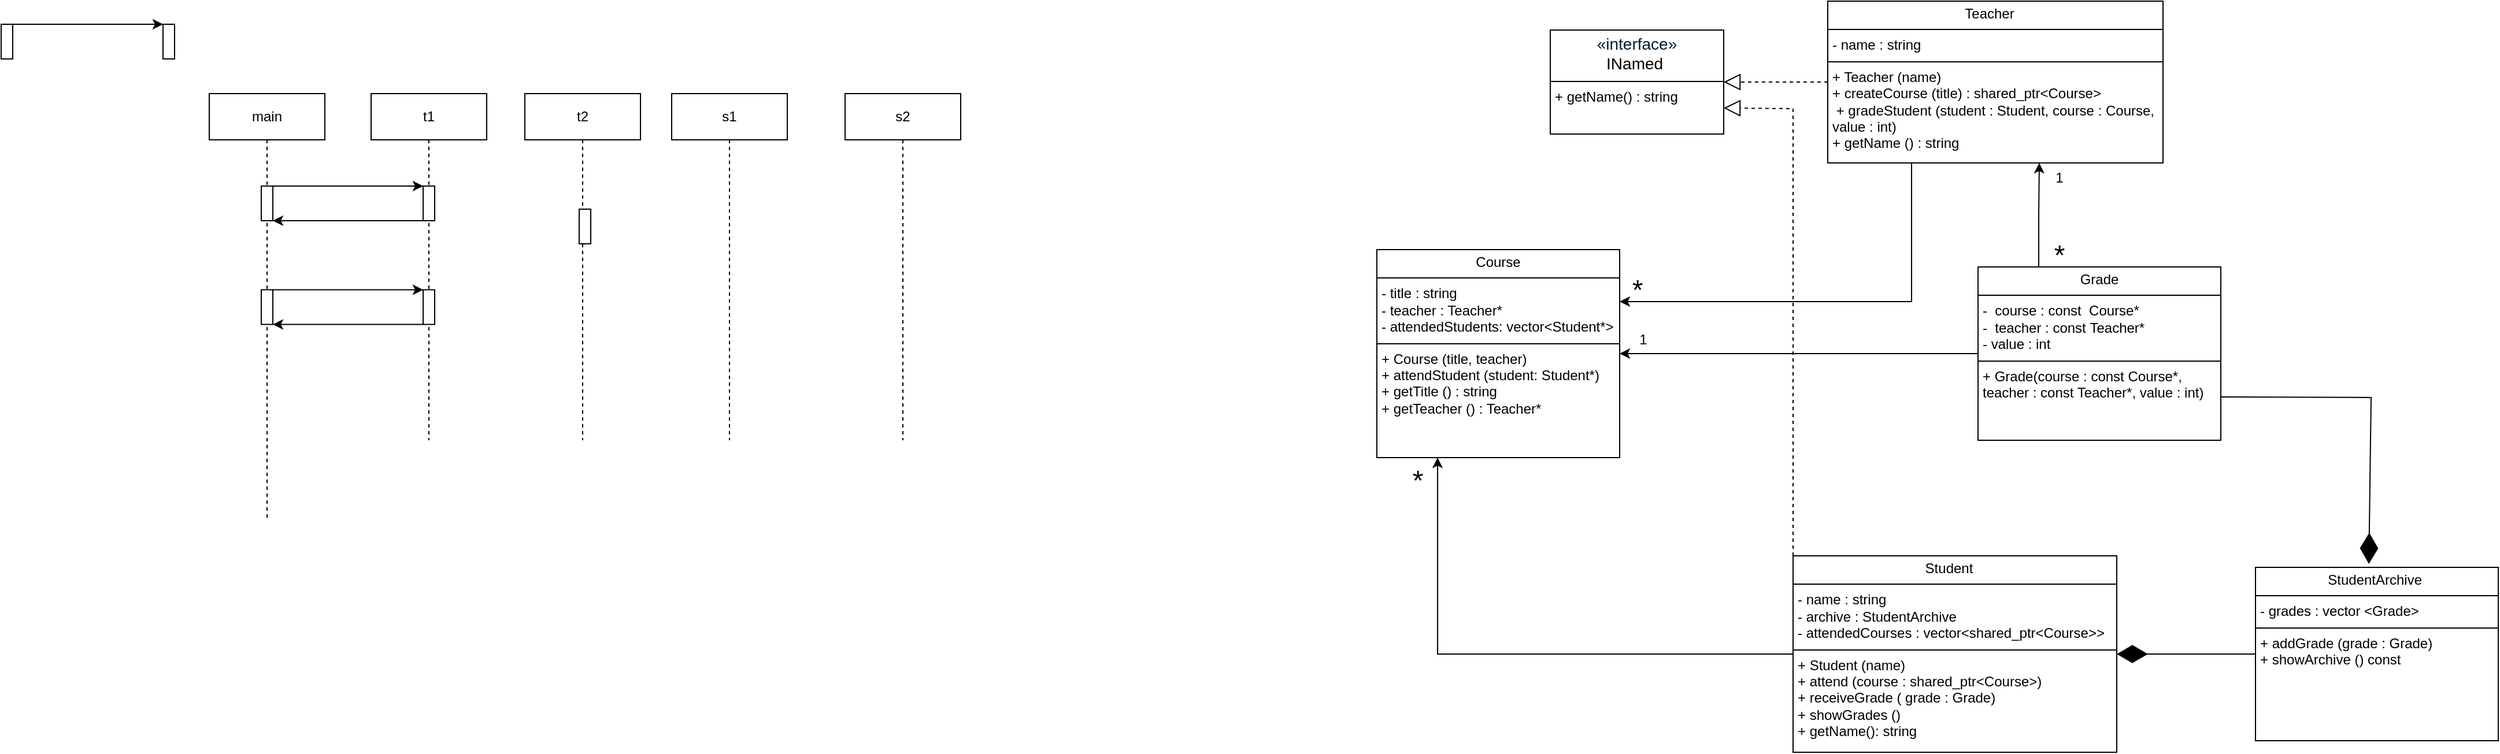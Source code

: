 <mxfile version="28.2.6">
  <diagram name="Страница — 1" id="FpdprK9GnrQmb0ezfpyA">
    <mxGraphModel dx="3319" dy="856" grid="1" gridSize="10" guides="1" tooltips="1" connect="1" arrows="1" fold="1" page="1" pageScale="1" pageWidth="827" pageHeight="1169" math="0" shadow="0">
      <root>
        <mxCell id="0" />
        <mxCell id="1" parent="0" />
        <mxCell id="YYxLuyVm-FRqdjFSCXXY-1" value="&lt;p style=&quot;margin:0px;margin-top:4px;text-align:center;&quot;&gt;Course&lt;/p&gt;&lt;hr size=&quot;1&quot; style=&quot;border-style:solid;&quot;&gt;&lt;p style=&quot;margin:0px;margin-left:4px;&quot;&gt;- title : string&lt;/p&gt;&lt;p style=&quot;margin:0px;margin-left:4px;&quot;&gt;- teacher : Teacher*&lt;br&gt;- attendedStudents: vector&amp;lt;Student*&amp;gt;&lt;/p&gt;&lt;hr size=&quot;1&quot; style=&quot;border-style:solid;&quot;&gt;&lt;p style=&quot;margin:0px;margin-left:4px;&quot;&gt;+ Course (title, teacher)&lt;br&gt;+ attendStudent (student: Student*)&lt;/p&gt;&lt;p style=&quot;margin:0px;margin-left:4px;&quot;&gt;+ getTitle () : string&lt;/p&gt;&lt;p style=&quot;margin:0px;margin-left:4px;&quot;&gt;+ getTeacher () : Teacher*&amp;nbsp;&lt;/p&gt;" style="verticalAlign=top;align=left;overflow=fill;html=1;whiteSpace=wrap;" vertex="1" parent="1">
          <mxGeometry x="-190" y="265" width="210" height="180" as="geometry" />
        </mxCell>
        <mxCell id="YYxLuyVm-FRqdjFSCXXY-2" style="edgeStyle=orthogonalEdgeStyle;rounded=0;orthogonalLoop=1;jettySize=auto;html=1;exitX=0;exitY=0.5;exitDx=0;exitDy=0;entryX=1;entryY=0.5;entryDx=0;entryDy=0;" edge="1" parent="1" source="YYxLuyVm-FRqdjFSCXXY-3" target="YYxLuyVm-FRqdjFSCXXY-1">
          <mxGeometry relative="1" as="geometry" />
        </mxCell>
        <mxCell id="YYxLuyVm-FRqdjFSCXXY-3" value="&lt;p style=&quot;margin:0px;margin-top:4px;text-align:center;&quot;&gt;Grade&lt;/p&gt;&lt;hr size=&quot;1&quot; style=&quot;border-style:solid;&quot;&gt;&lt;p style=&quot;margin:0px;margin-left:4px;&quot;&gt;-&amp;nbsp; course :&amp;nbsp;&lt;span style=&quot;background-color: transparent; color: light-dark(rgb(0, 0, 0), rgb(255, 255, 255));&quot;&gt;const&amp;nbsp;&lt;/span&gt;&lt;span style=&quot;background-color: transparent; color: light-dark(rgb(0, 0, 0), rgb(255, 255, 255));&quot;&gt;&amp;nbsp;&lt;/span&gt;&lt;span style=&quot;background-color: transparent; color: light-dark(rgb(0, 0, 0), rgb(255, 255, 255));&quot;&gt;Course*&lt;/span&gt;&lt;/p&gt;&lt;p style=&quot;margin:0px;margin-left:4px;&quot;&gt;-&amp;nbsp; teacher :&amp;nbsp;&lt;span style=&quot;background-color: transparent; color: light-dark(rgb(0, 0, 0), rgb(255, 255, 255));&quot;&gt;const&amp;nbsp;&lt;/span&gt;&lt;span style=&quot;background-color: transparent; color: light-dark(rgb(0, 0, 0), rgb(255, 255, 255));&quot;&gt;Teacher*&lt;/span&gt;&lt;/p&gt;&lt;p style=&quot;margin:0px;margin-left:4px;&quot;&gt;- value : int&lt;/p&gt;&lt;hr size=&quot;1&quot; style=&quot;border-style:solid;&quot;&gt;&lt;p style=&quot;margin:0px;margin-left:4px;&quot;&gt;+ Grade(course : const Course*, teacher : const Teacher*, value : int)&lt;/p&gt;" style="verticalAlign=top;align=left;overflow=fill;html=1;whiteSpace=wrap;" vertex="1" parent="1">
          <mxGeometry x="330" y="280" width="210" height="150" as="geometry" />
        </mxCell>
        <mxCell id="YYxLuyVm-FRqdjFSCXXY-4" style="edgeStyle=orthogonalEdgeStyle;rounded=0;orthogonalLoop=1;jettySize=auto;html=1;exitX=0;exitY=0.5;exitDx=0;exitDy=0;entryX=0.25;entryY=1;entryDx=0;entryDy=0;" edge="1" parent="1" source="YYxLuyVm-FRqdjFSCXXY-5" target="YYxLuyVm-FRqdjFSCXXY-1">
          <mxGeometry relative="1" as="geometry" />
        </mxCell>
        <mxCell id="YYxLuyVm-FRqdjFSCXXY-5" value="&lt;p style=&quot;margin:0px;margin-top:4px;text-align:center;&quot;&gt;&amp;nbsp;Student&amp;nbsp; &amp;nbsp;&amp;nbsp;&lt;/p&gt;&lt;hr size=&quot;1&quot; style=&quot;border-style:solid;&quot;&gt;&lt;p style=&quot;margin:0px;margin-left:4px;&quot;&gt;- name : string&amp;nbsp;&lt;/p&gt;&lt;p style=&quot;margin:0px;margin-left:4px;&quot;&gt;-&amp;nbsp;&lt;span style=&quot;background-color: transparent;&quot;&gt;archive : StudentArchive&lt;/span&gt;&lt;/p&gt;&lt;p style=&quot;margin:0px;margin-left:4px;&quot;&gt;- attendedCourses : vector&amp;lt;shared_ptr&amp;lt;Course&amp;gt;&amp;gt;&lt;/p&gt;&lt;hr size=&quot;1&quot; style=&quot;border-style:solid;&quot;&gt;&lt;p style=&quot;margin:0px;margin-left:4px;&quot;&gt;+ Student (name)&amp;nbsp;&lt;br&gt;+ attend (course : shared_ptr&amp;lt;Course&amp;gt;)&lt;/p&gt;&lt;p style=&quot;margin:0px;margin-left:4px;&quot;&gt;+ receiveGrade ( grade : Grade)&lt;/p&gt;&lt;p style=&quot;margin:0px;margin-left:4px;&quot;&gt;+ showGrades ()&amp;nbsp;&lt;/p&gt;&lt;p style=&quot;margin:0px;margin-left:4px;&quot;&gt;+ getName(): string&amp;nbsp;&lt;/p&gt;" style="verticalAlign=top;align=left;overflow=fill;html=1;whiteSpace=wrap;" vertex="1" parent="1">
          <mxGeometry x="170" y="530" width="280" height="170" as="geometry" />
        </mxCell>
        <mxCell id="YYxLuyVm-FRqdjFSCXXY-6" style="edgeStyle=orthogonalEdgeStyle;rounded=0;orthogonalLoop=1;jettySize=auto;html=1;exitX=0.25;exitY=1;exitDx=0;exitDy=0;entryX=1;entryY=0.25;entryDx=0;entryDy=0;" edge="1" parent="1" source="YYxLuyVm-FRqdjFSCXXY-7" target="YYxLuyVm-FRqdjFSCXXY-1">
          <mxGeometry relative="1" as="geometry" />
        </mxCell>
        <mxCell id="YYxLuyVm-FRqdjFSCXXY-7" value="&lt;p style=&quot;margin:0px;margin-top:4px;text-align:center;&quot;&gt;&amp;nbsp;Teacher&amp;nbsp; &amp;nbsp;&amp;nbsp;&lt;/p&gt;&lt;hr size=&quot;1&quot; style=&quot;border-style:solid;&quot;&gt;&lt;p style=&quot;margin:0px;margin-left:4px;&quot;&gt;- name : string&amp;nbsp;&lt;/p&gt;&lt;hr size=&quot;1&quot; style=&quot;border-style:solid;&quot;&gt;&lt;p style=&quot;margin:0px;margin-left:4px;&quot;&gt;+ Teacher (name)&amp;nbsp;&lt;br&gt;+ createCourse (title) : shared_ptr&amp;lt;Course&amp;gt;&lt;/p&gt;&lt;p style=&quot;margin:0px;margin-left:4px;&quot;&gt;&amp;nbsp;+ gradeStudent (student : Student, course : Course, value : int)&lt;/p&gt;&lt;p style=&quot;margin:0px;margin-left:4px;&quot;&gt;+ getName () : string&lt;/p&gt;" style="verticalAlign=top;align=left;overflow=fill;html=1;whiteSpace=wrap;" vertex="1" parent="1">
          <mxGeometry x="200" y="50" width="290" height="140" as="geometry" />
        </mxCell>
        <mxCell id="YYxLuyVm-FRqdjFSCXXY-8" value="&lt;p style=&quot;margin:0px;margin-top:4px;text-align:center;&quot;&gt;StudentArchive&amp;nbsp;&lt;/p&gt;&lt;hr size=&quot;1&quot; style=&quot;border-style:solid;&quot;&gt;&lt;p style=&quot;margin:0px;margin-left:4px;&quot;&gt;- grades : vector &amp;lt;Grade&amp;gt;&lt;/p&gt;&lt;hr size=&quot;1&quot; style=&quot;border-style:solid;&quot;&gt;&lt;p style=&quot;margin:0px;margin-left:4px;&quot;&gt;+ addGrade (grade : Grade)&amp;nbsp;&lt;/p&gt;&lt;p style=&quot;margin:0px;margin-left:4px;&quot;&gt;+ showArchive () const&amp;nbsp;&lt;/p&gt;" style="verticalAlign=top;align=left;overflow=fill;html=1;whiteSpace=wrap;" vertex="1" parent="1">
          <mxGeometry x="570" y="540" width="210" height="150" as="geometry" />
        </mxCell>
        <mxCell id="YYxLuyVm-FRqdjFSCXXY-9" value="" style="endArrow=diamondThin;endFill=1;endSize=24;html=1;rounded=0;entryX=1;entryY=0.5;entryDx=0;entryDy=0;exitX=0;exitY=0.5;exitDx=0;exitDy=0;" edge="1" parent="1" source="YYxLuyVm-FRqdjFSCXXY-8" target="YYxLuyVm-FRqdjFSCXXY-5">
          <mxGeometry width="160" relative="1" as="geometry">
            <mxPoint x="500" y="590" as="sourcePoint" />
            <mxPoint x="530" y="440" as="targetPoint" />
            <Array as="points" />
          </mxGeometry>
        </mxCell>
        <mxCell id="YYxLuyVm-FRqdjFSCXXY-10" style="edgeStyle=orthogonalEdgeStyle;rounded=0;orthogonalLoop=1;jettySize=auto;html=1;exitX=0.25;exitY=0;exitDx=0;exitDy=0;entryX=0.631;entryY=1;entryDx=0;entryDy=0;entryPerimeter=0;" edge="1" parent="1" source="YYxLuyVm-FRqdjFSCXXY-3" target="YYxLuyVm-FRqdjFSCXXY-7">
          <mxGeometry relative="1" as="geometry" />
        </mxCell>
        <mxCell id="YYxLuyVm-FRqdjFSCXXY-11" value="" style="endArrow=diamondThin;endFill=1;endSize=24;html=1;rounded=0;entryX=0.467;entryY=-0.02;entryDx=0;entryDy=0;exitX=1;exitY=0.75;exitDx=0;exitDy=0;entryPerimeter=0;" edge="1" parent="1" source="YYxLuyVm-FRqdjFSCXXY-3" target="YYxLuyVm-FRqdjFSCXXY-8">
          <mxGeometry width="160" relative="1" as="geometry">
            <mxPoint x="570" y="360" as="sourcePoint" />
            <mxPoint x="800" y="440" as="targetPoint" />
            <Array as="points">
              <mxPoint x="670" y="393" />
            </Array>
          </mxGeometry>
        </mxCell>
        <mxCell id="YYxLuyVm-FRqdjFSCXXY-12" value="main" style="shape=umlLifeline;perimeter=lifelinePerimeter;whiteSpace=wrap;html=1;container=1;dropTarget=0;collapsible=0;recursiveResize=0;outlineConnect=0;portConstraint=eastwest;newEdgeStyle={&quot;curved&quot;:0,&quot;rounded&quot;:0};" vertex="1" parent="1">
          <mxGeometry x="-1200" y="130" width="100" height="370" as="geometry" />
        </mxCell>
        <mxCell id="YYxLuyVm-FRqdjFSCXXY-13" value="t1" style="shape=umlLifeline;perimeter=lifelinePerimeter;whiteSpace=wrap;html=1;container=1;dropTarget=0;collapsible=0;recursiveResize=0;outlineConnect=0;portConstraint=eastwest;newEdgeStyle={&quot;curved&quot;:0,&quot;rounded&quot;:0};" vertex="1" parent="1">
          <mxGeometry x="-1060" y="130" width="100" height="300" as="geometry" />
        </mxCell>
        <mxCell id="YYxLuyVm-FRqdjFSCXXY-14" value="t2" style="shape=umlLifeline;perimeter=lifelinePerimeter;whiteSpace=wrap;html=1;container=1;dropTarget=0;collapsible=0;recursiveResize=0;outlineConnect=0;portConstraint=eastwest;newEdgeStyle={&quot;curved&quot;:0,&quot;rounded&quot;:0};" vertex="1" parent="1">
          <mxGeometry x="-927" y="130" width="100" height="300" as="geometry" />
        </mxCell>
        <mxCell id="YYxLuyVm-FRqdjFSCXXY-15" value="s1" style="shape=umlLifeline;perimeter=lifelinePerimeter;whiteSpace=wrap;html=1;container=1;dropTarget=0;collapsible=0;recursiveResize=0;outlineConnect=0;portConstraint=eastwest;newEdgeStyle={&quot;curved&quot;:0,&quot;rounded&quot;:0};" vertex="1" parent="1">
          <mxGeometry x="-800" y="130" width="100" height="300" as="geometry" />
        </mxCell>
        <mxCell id="YYxLuyVm-FRqdjFSCXXY-16" value="s2" style="shape=umlLifeline;perimeter=lifelinePerimeter;whiteSpace=wrap;html=1;container=1;dropTarget=0;collapsible=0;recursiveResize=0;outlineConnect=0;portConstraint=eastwest;newEdgeStyle={&quot;curved&quot;:0,&quot;rounded&quot;:0};size=40;" vertex="1" parent="1">
          <mxGeometry x="-650" y="130" width="100" height="300" as="geometry" />
        </mxCell>
        <mxCell id="YYxLuyVm-FRqdjFSCXXY-17" style="edgeStyle=orthogonalEdgeStyle;rounded=0;orthogonalLoop=1;jettySize=auto;html=1;exitX=1;exitY=0;exitDx=0;exitDy=0;entryX=0;entryY=0;entryDx=0;entryDy=0;" edge="1" parent="1" source="YYxLuyVm-FRqdjFSCXXY-18" target="YYxLuyVm-FRqdjFSCXXY-20">
          <mxGeometry relative="1" as="geometry">
            <Array as="points">
              <mxPoint x="-1080" y="210" />
              <mxPoint x="-1080" y="210" />
            </Array>
          </mxGeometry>
        </mxCell>
        <mxCell id="YYxLuyVm-FRqdjFSCXXY-18" value="" style="html=1;whiteSpace=wrap;" vertex="1" parent="1">
          <mxGeometry x="-1155" y="210" width="10" height="30" as="geometry" />
        </mxCell>
        <mxCell id="YYxLuyVm-FRqdjFSCXXY-19" style="edgeStyle=orthogonalEdgeStyle;rounded=0;orthogonalLoop=1;jettySize=auto;html=1;exitX=0;exitY=1;exitDx=0;exitDy=0;entryX=1;entryY=1;entryDx=0;entryDy=0;" edge="1" parent="1" source="YYxLuyVm-FRqdjFSCXXY-20" target="YYxLuyVm-FRqdjFSCXXY-18">
          <mxGeometry relative="1" as="geometry">
            <Array as="points">
              <mxPoint x="-1080" y="240" />
              <mxPoint x="-1080" y="240" />
            </Array>
          </mxGeometry>
        </mxCell>
        <mxCell id="YYxLuyVm-FRqdjFSCXXY-20" value="" style="html=1;whiteSpace=wrap;" vertex="1" parent="1">
          <mxGeometry x="-1015" y="210" width="10" height="30" as="geometry" />
        </mxCell>
        <mxCell id="YYxLuyVm-FRqdjFSCXXY-21" value="" style="html=1;whiteSpace=wrap;" vertex="1" parent="1">
          <mxGeometry x="-880" y="230" width="10" height="30" as="geometry" />
        </mxCell>
        <mxCell id="YYxLuyVm-FRqdjFSCXXY-22" style="edgeStyle=orthogonalEdgeStyle;rounded=0;orthogonalLoop=1;jettySize=auto;html=1;exitX=1;exitY=0;exitDx=0;exitDy=0;entryX=0;entryY=0;entryDx=0;entryDy=0;" edge="1" parent="1" source="YYxLuyVm-FRqdjFSCXXY-23" target="YYxLuyVm-FRqdjFSCXXY-24">
          <mxGeometry relative="1" as="geometry">
            <Array as="points">
              <mxPoint x="-1305" y="70" />
              <mxPoint x="-1305" y="70" />
            </Array>
          </mxGeometry>
        </mxCell>
        <mxCell id="YYxLuyVm-FRqdjFSCXXY-23" value="" style="html=1;whiteSpace=wrap;" vertex="1" parent="1">
          <mxGeometry x="-1380" y="70" width="10" height="30" as="geometry" />
        </mxCell>
        <mxCell id="YYxLuyVm-FRqdjFSCXXY-24" value="" style="html=1;whiteSpace=wrap;" vertex="1" parent="1">
          <mxGeometry x="-1240" y="70" width="10" height="30" as="geometry" />
        </mxCell>
        <mxCell id="YYxLuyVm-FRqdjFSCXXY-25" style="edgeStyle=orthogonalEdgeStyle;rounded=0;orthogonalLoop=1;jettySize=auto;html=1;exitX=1;exitY=0;exitDx=0;exitDy=0;entryX=0;entryY=0;entryDx=0;entryDy=0;" edge="1" parent="1" source="YYxLuyVm-FRqdjFSCXXY-26" target="YYxLuyVm-FRqdjFSCXXY-28">
          <mxGeometry relative="1" as="geometry">
            <Array as="points">
              <mxPoint x="-1080" y="299.76" />
              <mxPoint x="-1080" y="299.76" />
            </Array>
          </mxGeometry>
        </mxCell>
        <mxCell id="YYxLuyVm-FRqdjFSCXXY-26" value="" style="html=1;whiteSpace=wrap;" vertex="1" parent="1">
          <mxGeometry x="-1155" y="299.76" width="10" height="30" as="geometry" />
        </mxCell>
        <mxCell id="YYxLuyVm-FRqdjFSCXXY-27" style="edgeStyle=orthogonalEdgeStyle;rounded=0;orthogonalLoop=1;jettySize=auto;html=1;exitX=0;exitY=1;exitDx=0;exitDy=0;entryX=1;entryY=1;entryDx=0;entryDy=0;" edge="1" parent="1" source="YYxLuyVm-FRqdjFSCXXY-28" target="YYxLuyVm-FRqdjFSCXXY-26">
          <mxGeometry relative="1" as="geometry">
            <Array as="points">
              <mxPoint x="-1080" y="329.76" />
              <mxPoint x="-1080" y="329.76" />
            </Array>
          </mxGeometry>
        </mxCell>
        <mxCell id="YYxLuyVm-FRqdjFSCXXY-28" value="" style="html=1;whiteSpace=wrap;" vertex="1" parent="1">
          <mxGeometry x="-1015" y="299.76" width="10" height="30" as="geometry" />
        </mxCell>
        <mxCell id="YYxLuyVm-FRqdjFSCXXY-29" value="&lt;font style=&quot;font-size: 24px;&quot;&gt;*&lt;/font&gt;" style="text;html=1;align=center;verticalAlign=middle;resizable=0;points=[];autosize=1;strokeColor=none;fillColor=none;" vertex="1" parent="1">
          <mxGeometry x="20" y="280" width="30" height="40" as="geometry" />
        </mxCell>
        <mxCell id="YYxLuyVm-FRqdjFSCXXY-30" value="1" style="text;html=1;align=center;verticalAlign=middle;resizable=0;points=[];autosize=1;strokeColor=none;fillColor=none;" vertex="1" parent="1">
          <mxGeometry x="385" y="188" width="30" height="30" as="geometry" />
        </mxCell>
        <mxCell id="YYxLuyVm-FRqdjFSCXXY-31" value="1" style="text;html=1;align=center;verticalAlign=middle;resizable=0;points=[];autosize=1;strokeColor=none;fillColor=none;" vertex="1" parent="1">
          <mxGeometry x="25" y="328" width="30" height="30" as="geometry" />
        </mxCell>
        <mxCell id="YYxLuyVm-FRqdjFSCXXY-32" value="&lt;font style=&quot;font-size: 24px;&quot;&gt;*&lt;/font&gt;" style="text;html=1;align=center;verticalAlign=middle;resizable=0;points=[];autosize=1;strokeColor=none;fillColor=none;" vertex="1" parent="1">
          <mxGeometry x="-170" y="445" width="30" height="40" as="geometry" />
        </mxCell>
        <mxCell id="YYxLuyVm-FRqdjFSCXXY-33" value="&lt;font style=&quot;font-size: 24px;&quot;&gt;*&lt;/font&gt;" style="text;html=1;align=center;verticalAlign=middle;resizable=0;points=[];autosize=1;strokeColor=none;fillColor=none;" vertex="1" parent="1">
          <mxGeometry x="385" y="250" width="30" height="40" as="geometry" />
        </mxCell>
        <mxCell id="YYxLuyVm-FRqdjFSCXXY-34" value="&lt;p style=&quot;margin:0px;margin-top:4px;text-align:center;&quot;&gt;&lt;font style=&quot;font-size: 14px;&quot;&gt;&lt;span style=&quot;color: rgb(0, 29, 53); font-family: &amp;quot;Google Sans&amp;quot;, Arial, sans-serif; text-align: start; background-color: rgb(255, 255, 255);&quot;&gt;«interface&lt;/span&gt;&lt;span style=&quot;color: rgb(0, 29, 53); font-family: &amp;quot;Google Sans&amp;quot;, Arial, sans-serif; text-align: start; background-color: rgb(255, 255, 255);&quot;&gt;»&lt;/span&gt;&lt;br&gt;INamed&amp;nbsp;&lt;/font&gt;&lt;/p&gt;&lt;hr size=&quot;1&quot; style=&quot;border-style:solid;&quot;&gt;&lt;p style=&quot;margin:0px;margin-left:4px;&quot;&gt;+ getName()&amp;nbsp;&lt;span style=&quot;background-color: transparent; color: light-dark(rgb(0, 0, 0), rgb(255, 255, 255));&quot;&gt;: string&lt;/span&gt;&lt;/p&gt;" style="verticalAlign=top;align=left;overflow=fill;html=1;whiteSpace=wrap;" vertex="1" parent="1">
          <mxGeometry x="-40" y="75" width="150" height="90" as="geometry" />
        </mxCell>
        <mxCell id="YYxLuyVm-FRqdjFSCXXY-35" value="" style="endArrow=block;dashed=1;endFill=0;endSize=12;html=1;rounded=0;entryX=1;entryY=0.5;entryDx=0;entryDy=0;exitX=0;exitY=0.5;exitDx=0;exitDy=0;" edge="1" parent="1" source="YYxLuyVm-FRqdjFSCXXY-7" target="YYxLuyVm-FRqdjFSCXXY-34">
          <mxGeometry width="160" relative="1" as="geometry">
            <mxPoint x="310" y="450" as="sourcePoint" />
            <mxPoint x="470" y="450" as="targetPoint" />
            <Array as="points">
              <mxPoint x="160" y="120" />
            </Array>
          </mxGeometry>
        </mxCell>
        <mxCell id="YYxLuyVm-FRqdjFSCXXY-36" value="" style="endArrow=block;dashed=1;endFill=0;endSize=12;html=1;rounded=0;entryX=1;entryY=0.75;entryDx=0;entryDy=0;exitX=0;exitY=0;exitDx=0;exitDy=0;" edge="1" parent="1" source="YYxLuyVm-FRqdjFSCXXY-5" target="YYxLuyVm-FRqdjFSCXXY-34">
          <mxGeometry width="160" relative="1" as="geometry">
            <mxPoint x="180" y="180" as="sourcePoint" />
            <mxPoint x="90" y="180" as="targetPoint" />
            <Array as="points">
              <mxPoint x="170" y="143" />
            </Array>
          </mxGeometry>
        </mxCell>
      </root>
    </mxGraphModel>
  </diagram>
</mxfile>
